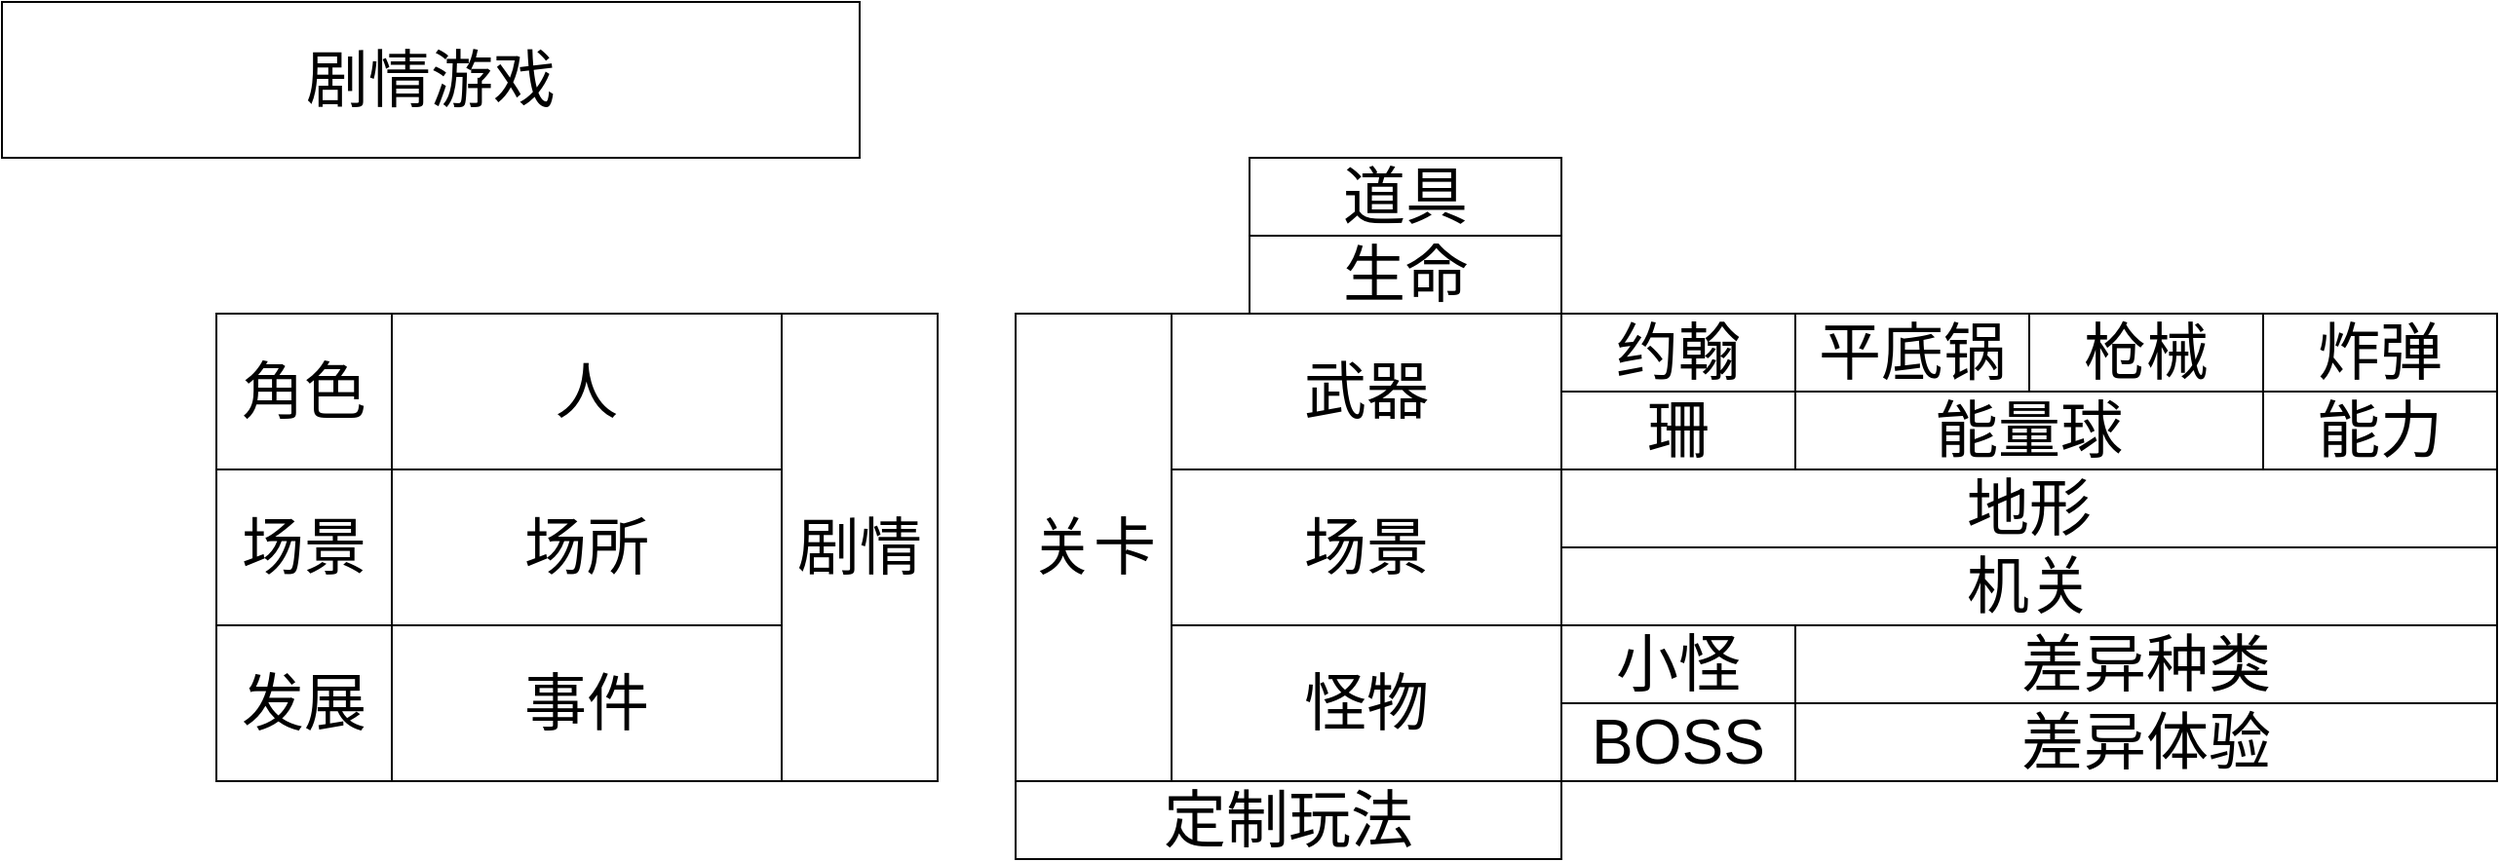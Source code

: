 <mxfile version="15.2.7" type="device" pages="3"><diagram name="玩法" id="ESsYQ1-xH1PHK0NPtrBS"><mxGraphModel dx="2031" dy="1189" grid="1" gridSize="10" guides="1" tooltips="1" connect="1" arrows="1" fold="1" page="1" pageScale="1" pageWidth="1600" pageHeight="900" math="0" shadow="0"><root><mxCell id="FiEDdxETK8lLV01Sv-T7-0"/><mxCell id="FiEDdxETK8lLV01Sv-T7-1" parent="FiEDdxETK8lLV01Sv-T7-0"/><mxCell id="FiEDdxETK8lLV01Sv-T7-2" value="&lt;span style=&quot;font-size: 32px&quot;&gt;怪物&lt;/span&gt;" style="rounded=0;whiteSpace=wrap;html=1;" vertex="1" parent="FiEDdxETK8lLV01Sv-T7-1"><mxGeometry x="600" y="320" width="200" height="80" as="geometry"/></mxCell><mxCell id="FiEDdxETK8lLV01Sv-T7-3" value="&lt;span style=&quot;font-size: 32px&quot;&gt;关卡&lt;/span&gt;" style="rounded=0;whiteSpace=wrap;html=1;" vertex="1" parent="FiEDdxETK8lLV01Sv-T7-1"><mxGeometry x="520" y="160" width="80" height="240" as="geometry"/></mxCell><mxCell id="FiEDdxETK8lLV01Sv-T7-4" value="&lt;span style=&quot;font-size: 32px&quot;&gt;武器&lt;/span&gt;" style="rounded=0;whiteSpace=wrap;html=1;" vertex="1" parent="FiEDdxETK8lLV01Sv-T7-1"><mxGeometry x="600" y="160" width="200" height="80" as="geometry"/></mxCell><mxCell id="FiEDdxETK8lLV01Sv-T7-5" value="&lt;span style=&quot;font-size: 32px&quot;&gt;场景&lt;/span&gt;" style="rounded=0;whiteSpace=wrap;html=1;" vertex="1" parent="FiEDdxETK8lLV01Sv-T7-1"><mxGeometry x="600" y="240" width="200" height="80" as="geometry"/></mxCell><mxCell id="FiEDdxETK8lLV01Sv-T7-6" value="&lt;span style=&quot;font-size: 32px&quot;&gt;事件&lt;/span&gt;" style="rounded=0;whiteSpace=wrap;html=1;" vertex="1" parent="FiEDdxETK8lLV01Sv-T7-1"><mxGeometry x="200" y="320" width="200" height="80" as="geometry"/></mxCell><mxCell id="FiEDdxETK8lLV01Sv-T7-7" value="&lt;span style=&quot;font-size: 32px&quot;&gt;剧情&lt;/span&gt;" style="rounded=0;whiteSpace=wrap;html=1;" vertex="1" parent="FiEDdxETK8lLV01Sv-T7-1"><mxGeometry x="400" y="160" width="80" height="240" as="geometry"/></mxCell><mxCell id="FiEDdxETK8lLV01Sv-T7-8" value="&lt;span style=&quot;font-size: 32px&quot;&gt;人&lt;/span&gt;" style="rounded=0;whiteSpace=wrap;html=1;" vertex="1" parent="FiEDdxETK8lLV01Sv-T7-1"><mxGeometry x="200" y="160" width="200" height="80" as="geometry"/></mxCell><mxCell id="FiEDdxETK8lLV01Sv-T7-9" value="&lt;span style=&quot;font-size: 32px&quot;&gt;场所&lt;/span&gt;" style="rounded=0;whiteSpace=wrap;html=1;" vertex="1" parent="FiEDdxETK8lLV01Sv-T7-1"><mxGeometry x="200" y="240" width="200" height="80" as="geometry"/></mxCell><mxCell id="ZuoXGlR72IHi5dLCch0Z-0" value="&lt;span style=&quot;font-size: 32px&quot;&gt;剧情游戏&lt;/span&gt;" style="rounded=0;whiteSpace=wrap;html=1;" vertex="1" parent="FiEDdxETK8lLV01Sv-T7-1"><mxGeometry width="440" height="80" as="geometry"/></mxCell><mxCell id="5LHeydft-AOsP4kn1v_X-1" value="&lt;span style=&quot;font-size: 32px&quot;&gt;约翰&lt;/span&gt;" style="rounded=0;whiteSpace=wrap;html=1;" vertex="1" parent="FiEDdxETK8lLV01Sv-T7-1"><mxGeometry x="800" y="160" width="120" height="40" as="geometry"/></mxCell><mxCell id="5LHeydft-AOsP4kn1v_X-2" value="&lt;span style=&quot;font-size: 32px&quot;&gt;珊&lt;/span&gt;" style="rounded=0;whiteSpace=wrap;html=1;" vertex="1" parent="FiEDdxETK8lLV01Sv-T7-1"><mxGeometry x="800" y="200" width="120" height="40" as="geometry"/></mxCell><mxCell id="5LHeydft-AOsP4kn1v_X-3" value="&lt;span style=&quot;font-size: 32px&quot;&gt;平底锅&lt;/span&gt;" style="rounded=0;whiteSpace=wrap;html=1;" vertex="1" parent="FiEDdxETK8lLV01Sv-T7-1"><mxGeometry x="920" y="160" width="120" height="40" as="geometry"/></mxCell><mxCell id="5LHeydft-AOsP4kn1v_X-4" value="&lt;span style=&quot;font-size: 32px&quot;&gt;枪械&lt;/span&gt;" style="rounded=0;whiteSpace=wrap;html=1;" vertex="1" parent="FiEDdxETK8lLV01Sv-T7-1"><mxGeometry x="1040" y="160" width="120" height="40" as="geometry"/></mxCell><mxCell id="5LHeydft-AOsP4kn1v_X-5" value="&lt;span style=&quot;font-size: 32px&quot;&gt;炸弹&lt;/span&gt;" style="rounded=0;whiteSpace=wrap;html=1;" vertex="1" parent="FiEDdxETK8lLV01Sv-T7-1"><mxGeometry x="1160" y="160" width="120" height="40" as="geometry"/></mxCell><mxCell id="5LHeydft-AOsP4kn1v_X-6" value="&lt;span style=&quot;font-size: 32px&quot;&gt;能量球&lt;/span&gt;" style="rounded=0;whiteSpace=wrap;html=1;" vertex="1" parent="FiEDdxETK8lLV01Sv-T7-1"><mxGeometry x="920" y="200" width="240" height="40" as="geometry"/></mxCell><mxCell id="5LHeydft-AOsP4kn1v_X-7" value="&lt;span style=&quot;font-size: 32px&quot;&gt;能力&lt;/span&gt;" style="rounded=0;whiteSpace=wrap;html=1;" vertex="1" parent="FiEDdxETK8lLV01Sv-T7-1"><mxGeometry x="1160" y="200" width="120" height="40" as="geometry"/></mxCell><mxCell id="5LHeydft-AOsP4kn1v_X-8" value="&lt;span style=&quot;font-size: 32px&quot;&gt;生命&lt;/span&gt;" style="rounded=0;whiteSpace=wrap;html=1;" vertex="1" parent="FiEDdxETK8lLV01Sv-T7-1"><mxGeometry x="640" y="120" width="160" height="40" as="geometry"/></mxCell><mxCell id="5LHeydft-AOsP4kn1v_X-9" value="&lt;span style=&quot;font-size: 32px&quot;&gt;道具&lt;/span&gt;" style="rounded=0;whiteSpace=wrap;html=1;" vertex="1" parent="FiEDdxETK8lLV01Sv-T7-1"><mxGeometry x="640" y="80" width="160" height="40" as="geometry"/></mxCell><mxCell id="5LHeydft-AOsP4kn1v_X-10" value="&lt;span style=&quot;font-size: 32px&quot;&gt;地形&lt;/span&gt;" style="rounded=0;whiteSpace=wrap;html=1;" vertex="1" parent="FiEDdxETK8lLV01Sv-T7-1"><mxGeometry x="800" y="240" width="480" height="40" as="geometry"/></mxCell><mxCell id="5LHeydft-AOsP4kn1v_X-11" value="&lt;span style=&quot;font-size: 32px&quot;&gt;机关&lt;/span&gt;" style="rounded=0;whiteSpace=wrap;html=1;" vertex="1" parent="FiEDdxETK8lLV01Sv-T7-1"><mxGeometry x="800" y="280" width="480" height="40" as="geometry"/></mxCell><mxCell id="5LHeydft-AOsP4kn1v_X-12" value="&lt;span style=&quot;font-size: 32px&quot;&gt;小怪&lt;/span&gt;" style="rounded=0;whiteSpace=wrap;html=1;" vertex="1" parent="FiEDdxETK8lLV01Sv-T7-1"><mxGeometry x="800" y="320" width="120" height="40" as="geometry"/></mxCell><mxCell id="5LHeydft-AOsP4kn1v_X-13" value="&lt;span style=&quot;font-size: 32px&quot;&gt;BOSS&lt;/span&gt;" style="rounded=0;whiteSpace=wrap;html=1;" vertex="1" parent="FiEDdxETK8lLV01Sv-T7-1"><mxGeometry x="800" y="360" width="120" height="40" as="geometry"/></mxCell><mxCell id="5LHeydft-AOsP4kn1v_X-14" value="&lt;span style=&quot;font-size: 32px&quot;&gt;差异体验&lt;/span&gt;" style="rounded=0;whiteSpace=wrap;html=1;" vertex="1" parent="FiEDdxETK8lLV01Sv-T7-1"><mxGeometry x="920" y="360" width="360" height="40" as="geometry"/></mxCell><mxCell id="5LHeydft-AOsP4kn1v_X-15" value="&lt;span style=&quot;font-size: 32px&quot;&gt;差异种类&lt;/span&gt;" style="rounded=0;whiteSpace=wrap;html=1;" vertex="1" parent="FiEDdxETK8lLV01Sv-T7-1"><mxGeometry x="920" y="320" width="360" height="40" as="geometry"/></mxCell><mxCell id="5LHeydft-AOsP4kn1v_X-16" value="&lt;span style=&quot;font-size: 32px&quot;&gt;角色&lt;/span&gt;" style="rounded=0;whiteSpace=wrap;html=1;" vertex="1" parent="FiEDdxETK8lLV01Sv-T7-1"><mxGeometry x="110" y="160" width="90" height="80" as="geometry"/></mxCell><mxCell id="5LHeydft-AOsP4kn1v_X-17" value="&lt;span style=&quot;font-size: 32px&quot;&gt;场景&lt;/span&gt;" style="rounded=0;whiteSpace=wrap;html=1;" vertex="1" parent="FiEDdxETK8lLV01Sv-T7-1"><mxGeometry x="110" y="240" width="90" height="80" as="geometry"/></mxCell><mxCell id="5LHeydft-AOsP4kn1v_X-19" value="&lt;span style=&quot;font-size: 32px&quot;&gt;发展&lt;/span&gt;" style="rounded=0;whiteSpace=wrap;html=1;" vertex="1" parent="FiEDdxETK8lLV01Sv-T7-1"><mxGeometry x="110" y="320" width="90" height="80" as="geometry"/></mxCell><mxCell id="5LHeydft-AOsP4kn1v_X-20" value="&lt;span style=&quot;font-size: 32px&quot;&gt;定制玩法&lt;/span&gt;" style="rounded=0;whiteSpace=wrap;html=1;" vertex="1" parent="FiEDdxETK8lLV01Sv-T7-1"><mxGeometry x="520" y="400" width="280" height="40" as="geometry"/></mxCell></root></mxGraphModel></diagram><diagram name="内容" id="bJBc2IbJ4GBGkaEK23Pc"><mxGraphModel dx="2031" dy="1189" grid="1" gridSize="10" guides="1" tooltips="1" connect="1" arrows="1" fold="1" page="1" pageScale="1" pageWidth="1600" pageHeight="900" math="0" shadow="0"><root><mxCell id="0W_y9eNEJjbpyAn-IP3q-0"/><mxCell id="0W_y9eNEJjbpyAn-IP3q-1" parent="0W_y9eNEJjbpyAn-IP3q-0"/><mxCell id="0W_y9eNEJjbpyAn-IP3q-3" value="&lt;span style=&quot;font-size: 32px&quot;&gt;约翰和珊的冒险故事&lt;/span&gt;" style="rounded=0;whiteSpace=wrap;html=1;" parent="0W_y9eNEJjbpyAn-IP3q-1" vertex="1"><mxGeometry width="1600" height="110" as="geometry"/></mxCell><mxCell id="0W_y9eNEJjbpyAn-IP3q-4" value="&lt;span style=&quot;font-size: 32px&quot;&gt;地底世界&lt;/span&gt;" style="rounded=0;whiteSpace=wrap;html=1;" parent="0W_y9eNEJjbpyAn-IP3q-1" vertex="1"><mxGeometry y="110" width="240" height="110" as="geometry"/></mxCell><mxCell id="0W_y9eNEJjbpyAn-IP3q-5" value="&lt;span style=&quot;font-size: 32px&quot;&gt;村庄&lt;/span&gt;" style="rounded=0;whiteSpace=wrap;html=1;" parent="0W_y9eNEJjbpyAn-IP3q-1" vertex="1"><mxGeometry x="240" y="110" width="240" height="110" as="geometry"/></mxCell><mxCell id="0W_y9eNEJjbpyAn-IP3q-6" value="&lt;span style=&quot;font-size: 32px&quot;&gt;大坝城&lt;/span&gt;" style="rounded=0;whiteSpace=wrap;html=1;" parent="0W_y9eNEJjbpyAn-IP3q-1" vertex="1"><mxGeometry x="480" y="110" width="400" height="110" as="geometry"/></mxCell><mxCell id="0W_y9eNEJjbpyAn-IP3q-7" value="&lt;span style=&quot;font-size: 32px&quot;&gt;猩莱坞&lt;/span&gt;" style="rounded=0;whiteSpace=wrap;html=1;" parent="0W_y9eNEJjbpyAn-IP3q-1" vertex="1"><mxGeometry x="880" y="110" width="240" height="110" as="geometry"/></mxCell><mxCell id="0W_y9eNEJjbpyAn-IP3q-8" value="&lt;span style=&quot;font-size: 32px&quot;&gt;未来&lt;/span&gt;" style="rounded=0;whiteSpace=wrap;html=1;" parent="0W_y9eNEJjbpyAn-IP3q-1" vertex="1"><mxGeometry x="1120" y="110" width="240" height="110" as="geometry"/></mxCell><mxCell id="0W_y9eNEJjbpyAn-IP3q-9" value="&lt;span style=&quot;font-size: 32px&quot;&gt;列车&lt;/span&gt;" style="rounded=0;whiteSpace=wrap;html=1;" parent="0W_y9eNEJjbpyAn-IP3q-1" vertex="1"><mxGeometry x="1360" y="110" width="240" height="110" as="geometry"/></mxCell><mxCell id="0W_y9eNEJjbpyAn-IP3q-10" value="&lt;font style=&quot;font-size: 32px&quot;&gt;矿场&lt;br&gt;教室地下&lt;br&gt;废弃大楼&lt;br&gt;&lt;/font&gt;" style="rounded=0;whiteSpace=wrap;html=1;" parent="0W_y9eNEJjbpyAn-IP3q-1" vertex="1"><mxGeometry y="220" width="240" height="180" as="geometry"/></mxCell><mxCell id="i_yLcD8Ivg1GwvqY8mIF-0" value="&lt;font style=&quot;font-size: 32px&quot;&gt;森林&lt;br&gt;湖泊&lt;br&gt;废弃基地&lt;br&gt;&lt;/font&gt;" style="rounded=0;whiteSpace=wrap;html=1;" parent="0W_y9eNEJjbpyAn-IP3q-1" vertex="1"><mxGeometry x="240" y="220" width="240" height="180" as="geometry"/></mxCell><mxCell id="i_yLcD8Ivg1GwvqY8mIF-1" value="&lt;font style=&quot;font-size: 32px&quot;&gt;森林&lt;br&gt;旧大坝城&lt;br&gt;山坡&lt;br&gt;垃圾场&lt;br&gt;&lt;/font&gt;" style="rounded=0;whiteSpace=wrap;html=1;" parent="0W_y9eNEJjbpyAn-IP3q-1" vertex="1"><mxGeometry x="480" y="220" width="200" height="180" as="geometry"/></mxCell><mxCell id="i_yLcD8Ivg1GwvqY8mIF-2" value="&lt;font style=&quot;font-size: 32px&quot;&gt;水库&lt;br&gt;下水道&lt;br&gt;&lt;/font&gt;" style="rounded=0;whiteSpace=wrap;html=1;" parent="0W_y9eNEJjbpyAn-IP3q-1" vertex="1"><mxGeometry x="680" y="220" width="200" height="180" as="geometry"/></mxCell><mxCell id="i_yLcD8Ivg1GwvqY8mIF-3" value="&lt;font style=&quot;font-size: 32px&quot;&gt;剧场&lt;br&gt;&lt;/font&gt;" style="rounded=0;whiteSpace=wrap;html=1;" parent="0W_y9eNEJjbpyAn-IP3q-1" vertex="1"><mxGeometry x="880" y="220" width="240" height="180" as="geometry"/></mxCell><mxCell id="i_yLcD8Ivg1GwvqY8mIF-4" value="&lt;font style=&quot;font-size: 32px&quot;&gt;未来岛&lt;br&gt;无限大厦&lt;br&gt;&lt;/font&gt;" style="rounded=0;whiteSpace=wrap;html=1;" parent="0W_y9eNEJjbpyAn-IP3q-1" vertex="1"><mxGeometry x="1120" y="220" width="240" height="180" as="geometry"/></mxCell><mxCell id="i_yLcD8Ivg1GwvqY8mIF-5" value="&lt;font style=&quot;font-size: 32px&quot;&gt;列车&lt;br&gt;展览馆&lt;br&gt;&lt;/font&gt;" style="rounded=0;whiteSpace=wrap;html=1;" parent="0W_y9eNEJjbpyAn-IP3q-1" vertex="1"><mxGeometry x="1360" y="220" width="240" height="180" as="geometry"/></mxCell><mxCell id="i_yLcD8Ivg1GwvqY8mIF-6" value="&lt;font style=&quot;font-size: 32px&quot;&gt;吸尘机器人&lt;br&gt;巨大蜗牛&lt;br&gt;&lt;/font&gt;" style="rounded=0;whiteSpace=wrap;html=1;" parent="0W_y9eNEJjbpyAn-IP3q-1" vertex="1"><mxGeometry y="400" width="240" height="160" as="geometry"/></mxCell><mxCell id="i_yLcD8Ivg1GwvqY8mIF-7" value="&lt;font style=&quot;font-size: 32px&quot;&gt;守护机器人&lt;br&gt;&lt;/font&gt;" style="rounded=0;whiteSpace=wrap;html=1;" parent="0W_y9eNEJjbpyAn-IP3q-1" vertex="1"><mxGeometry x="240" y="400" width="240" height="160" as="geometry"/></mxCell><mxCell id="i_yLcD8Ivg1GwvqY8mIF-8" value="&lt;font style=&quot;font-size: 32px&quot;&gt;飞龙&lt;br&gt;鲇鱼&lt;br&gt;&lt;/font&gt;" style="rounded=0;whiteSpace=wrap;html=1;" parent="0W_y9eNEJjbpyAn-IP3q-1" vertex="1"><mxGeometry x="480" y="400" width="200" height="160" as="geometry"/></mxCell><mxCell id="i_yLcD8Ivg1GwvqY8mIF-9" value="&lt;font style=&quot;font-size: 32px&quot;&gt;所罗门&lt;br&gt;鲸鱼&lt;br&gt;&lt;/font&gt;" style="rounded=0;whiteSpace=wrap;html=1;" parent="0W_y9eNEJjbpyAn-IP3q-1" vertex="1"><mxGeometry x="680" y="400" width="200" height="160" as="geometry"/></mxCell><mxCell id="i_yLcD8Ivg1GwvqY8mIF-10" value="&lt;font style=&quot;font-size: 32px&quot;&gt;所罗门列车&lt;br&gt;&lt;/font&gt;" style="rounded=0;whiteSpace=wrap;html=1;" parent="0W_y9eNEJjbpyAn-IP3q-1" vertex="1"><mxGeometry x="880" y="400" width="240" height="160" as="geometry"/></mxCell><mxCell id="i_yLcD8Ivg1GwvqY8mIF-11" value="&lt;font style=&quot;font-size: 32px&quot;&gt;所罗门&lt;br&gt;对刀&lt;br&gt;&lt;/font&gt;" style="rounded=0;whiteSpace=wrap;html=1;" parent="0W_y9eNEJjbpyAn-IP3q-1" vertex="1"><mxGeometry x="1120" y="400" width="240" height="160" as="geometry"/></mxCell><mxCell id="i_yLcD8Ivg1GwvqY8mIF-12" value="&lt;font style=&quot;font-size: 32px&quot;&gt;龙&lt;br&gt;&lt;/font&gt;" style="rounded=0;whiteSpace=wrap;html=1;" parent="0W_y9eNEJjbpyAn-IP3q-1" vertex="1"><mxGeometry x="1360" y="400" width="240" height="160" as="geometry"/></mxCell><mxCell id="rgB-_5So02QVp_t_rb4w-0" value="&lt;font style=&quot;font-size: 32px&quot;&gt;打蜗牛&lt;br&gt;&lt;/font&gt;" style="rounded=0;whiteSpace=wrap;html=1;" parent="0W_y9eNEJjbpyAn-IP3q-1" vertex="1"><mxGeometry y="560" width="240" height="80" as="geometry"/></mxCell><mxCell id="rgB-_5So02QVp_t_rb4w-1" value="&lt;font style=&quot;font-size: 32px&quot;&gt;打飞飞猪&lt;br&gt;&lt;/font&gt;" style="rounded=0;whiteSpace=wrap;html=1;" parent="0W_y9eNEJjbpyAn-IP3q-1" vertex="1"><mxGeometry x="240" y="560" width="240" height="80" as="geometry"/></mxCell><mxCell id="rgB-_5So02QVp_t_rb4w-2" value="&lt;font style=&quot;font-size: 32px&quot;&gt;飙车&lt;br&gt;&lt;/font&gt;" style="rounded=0;whiteSpace=wrap;html=1;" parent="0W_y9eNEJjbpyAn-IP3q-1" vertex="1"><mxGeometry x="480" y="560" width="200" height="80" as="geometry"/></mxCell><mxCell id="rgB-_5So02QVp_t_rb4w-3" value="&lt;font style=&quot;font-size: 32px&quot;&gt;飙车&lt;br&gt;&lt;/font&gt;" style="rounded=0;whiteSpace=wrap;html=1;" parent="0W_y9eNEJjbpyAn-IP3q-1" vertex="1"><mxGeometry x="680" y="560" width="200" height="80" as="geometry"/></mxCell><mxCell id="rgB-_5So02QVp_t_rb4w-4" value="&lt;font style=&quot;font-size: 32px&quot;&gt;射击、潜行&lt;br&gt;&lt;/font&gt;" style="rounded=0;whiteSpace=wrap;html=1;" parent="0W_y9eNEJjbpyAn-IP3q-1" vertex="1"><mxGeometry x="880" y="560" width="240" height="80" as="geometry"/></mxCell><mxCell id="rgB-_5So02QVp_t_rb4w-5" value="&lt;font style=&quot;font-size: 32px&quot;&gt;&lt;br&gt;&lt;/font&gt;" style="rounded=0;whiteSpace=wrap;html=1;" parent="0W_y9eNEJjbpyAn-IP3q-1" vertex="1"><mxGeometry x="1120" y="560" width="240" height="80" as="geometry"/></mxCell><mxCell id="rgB-_5So02QVp_t_rb4w-6" value="&lt;font style=&quot;font-size: 32px&quot;&gt;&lt;br&gt;&lt;/font&gt;" style="rounded=0;whiteSpace=wrap;html=1;" parent="0W_y9eNEJjbpyAn-IP3q-1" vertex="1"><mxGeometry x="1360" y="560" width="240" height="80" as="geometry"/></mxCell><mxCell id="rgB-_5So02QVp_t_rb4w-7" value="&lt;font style=&quot;font-size: 32px&quot;&gt;搬东西&lt;br&gt;接电线&lt;br&gt;炸弹&lt;br&gt;开关蒸汽&lt;br&gt;分开行动&lt;br&gt;&lt;br&gt;&lt;/font&gt;" style="rounded=0;whiteSpace=wrap;html=1;" parent="0W_y9eNEJjbpyAn-IP3q-1" vertex="1"><mxGeometry y="640" width="240" height="260" as="geometry"/></mxCell><mxCell id="rgB-_5So02QVp_t_rb4w-8" value="&lt;font style=&quot;font-size: 32px&quot;&gt;乘船&lt;br&gt;&lt;br&gt;&lt;/font&gt;" style="rounded=0;whiteSpace=wrap;html=1;" parent="0W_y9eNEJjbpyAn-IP3q-1" vertex="1"><mxGeometry x="240" y="640" width="240" height="260" as="geometry"/></mxCell><mxCell id="rgB-_5So02QVp_t_rb4w-9" value="&lt;font style=&quot;font-size: 32px&quot;&gt;火焰&lt;br&gt;光束开关&lt;br&gt;光束清除&lt;br&gt;&lt;/font&gt;" style="rounded=0;whiteSpace=wrap;html=1;" parent="0W_y9eNEJjbpyAn-IP3q-1" vertex="1"><mxGeometry x="480" y="640" width="200" height="260" as="geometry"/></mxCell><mxCell id="rgB-_5So02QVp_t_rb4w-10" value="&lt;font style=&quot;font-size: 32px&quot;&gt;光束开关&lt;br&gt;光束引导&lt;br&gt;延迟炸弹&lt;br&gt;&lt;/font&gt;" style="rounded=0;whiteSpace=wrap;html=1;" parent="0W_y9eNEJjbpyAn-IP3q-1" vertex="1"><mxGeometry x="1120" y="640" width="240" height="260" as="geometry"/></mxCell><mxCell id="rgB-_5So02QVp_t_rb4w-11" value="&lt;font style=&quot;font-size: 32px&quot;&gt;穿行&lt;br&gt;&lt;/font&gt;" style="rounded=0;whiteSpace=wrap;html=1;" parent="0W_y9eNEJjbpyAn-IP3q-1" vertex="1"><mxGeometry x="1360" y="640" width="240" height="260" as="geometry"/></mxCell><mxCell id="rgB-_5So02QVp_t_rb4w-12" value="&lt;font style=&quot;font-size: 32px&quot;&gt;回旋镖&lt;br&gt;&lt;/font&gt;" style="rounded=0;whiteSpace=wrap;html=1;" parent="0W_y9eNEJjbpyAn-IP3q-1" vertex="1"><mxGeometry x="880" y="640" width="240" height="260" as="geometry"/></mxCell><mxCell id="rgB-_5So02QVp_t_rb4w-13" value="&lt;font style=&quot;font-size: 32px&quot;&gt;跟踪炸弹&lt;br&gt;&lt;/font&gt;" style="rounded=0;whiteSpace=wrap;html=1;" parent="0W_y9eNEJjbpyAn-IP3q-1" vertex="1"><mxGeometry x="680" y="640" width="200" height="260" as="geometry"/></mxCell></root></mxGraphModel></diagram><diagram id="I9KAurz3NN69PH0QvJFb" name="系统流转"><mxGraphModel dx="2370" dy="1387" grid="1" gridSize="10" guides="1" tooltips="1" connect="1" arrows="1" fold="1" page="1" pageScale="1" pageWidth="1600" pageHeight="900" math="0" shadow="0"><root><mxCell id="U8deT2USmsldDar8uDGB-0"/><mxCell id="U8deT2USmsldDar8uDGB-1" parent="U8deT2USmsldDar8uDGB-0"/></root></mxGraphModel></diagram></mxfile>